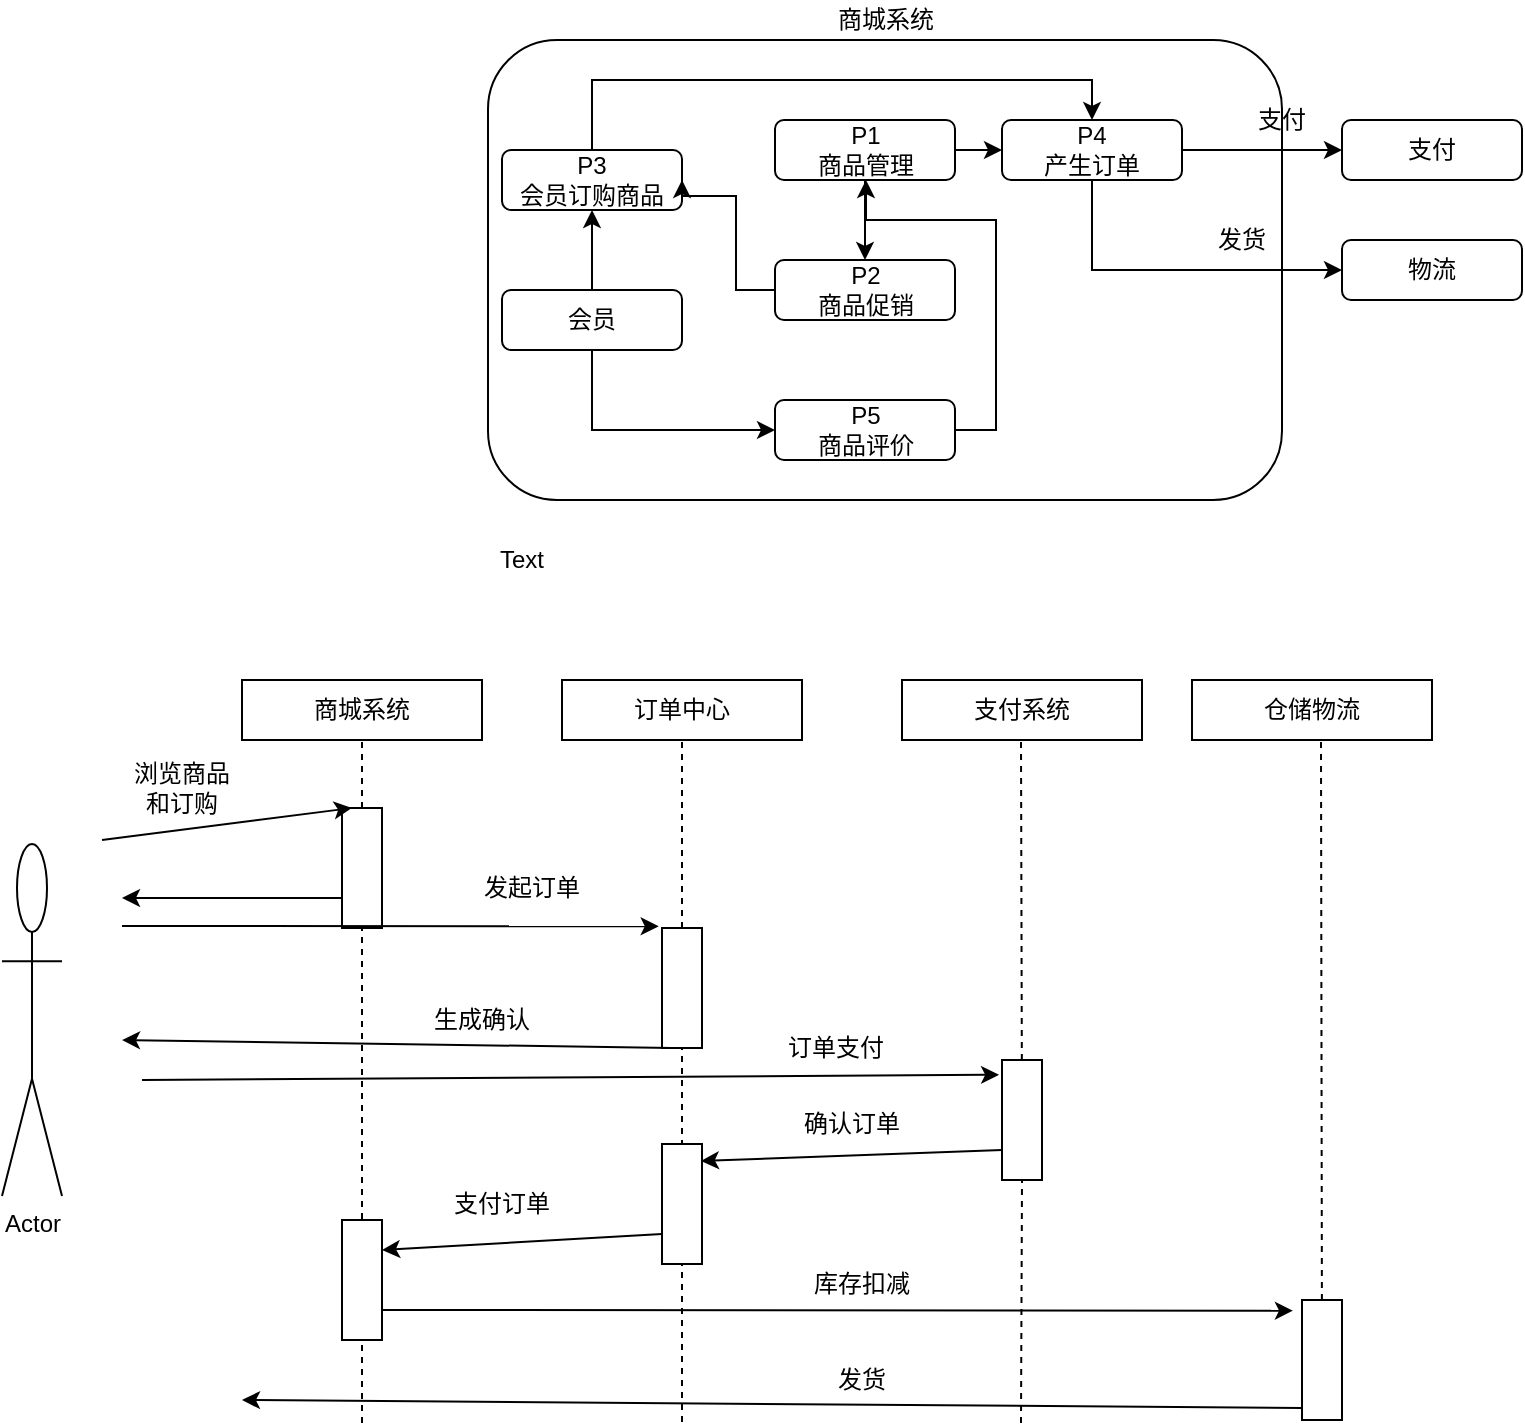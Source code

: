 <mxfile version="10.7.6" type="github"><diagram id="Gtg3hBm95Rna66bRti4l" name="第 1 页"><mxGraphModel dx="1110" dy="492" grid="1" gridSize="10" guides="1" tooltips="1" connect="1" arrows="1" fold="1" page="1" pageScale="1" pageWidth="827" pageHeight="1169" math="0" shadow="0"><root><mxCell id="0"/><mxCell id="1" parent="0"/><mxCell id="bcXX4y9rtIHMBfMuquH2-1" value="" style="rounded=1;whiteSpace=wrap;html=1;" vertex="1" parent="1"><mxGeometry x="293" y="140" width="397" height="230" as="geometry"/></mxCell><mxCell id="bcXX4y9rtIHMBfMuquH2-2" value="商城系统" style="text;html=1;strokeColor=none;fillColor=none;align=center;verticalAlign=middle;whiteSpace=wrap;rounded=0;" vertex="1" parent="1"><mxGeometry x="456.5" y="120" width="70" height="20" as="geometry"/></mxCell><mxCell id="bcXX4y9rtIHMBfMuquH2-21" style="edgeStyle=orthogonalEdgeStyle;rounded=0;orthogonalLoop=1;jettySize=auto;html=1;exitX=0.5;exitY=0;exitDx=0;exitDy=0;entryX=0.5;entryY=0;entryDx=0;entryDy=0;" edge="1" parent="1" source="bcXX4y9rtIHMBfMuquH2-3" target="bcXX4y9rtIHMBfMuquH2-5"><mxGeometry relative="1" as="geometry"/></mxCell><mxCell id="bcXX4y9rtIHMBfMuquH2-3" value="P3&lt;br&gt;会员订购商品&lt;br&gt;" style="rounded=1;whiteSpace=wrap;html=1;" vertex="1" parent="1"><mxGeometry x="300" y="195" width="90" height="30" as="geometry"/></mxCell><mxCell id="bcXX4y9rtIHMBfMuquH2-18" style="edgeStyle=orthogonalEdgeStyle;rounded=0;orthogonalLoop=1;jettySize=auto;html=1;exitX=0.5;exitY=1;exitDx=0;exitDy=0;entryX=0.5;entryY=0;entryDx=0;entryDy=0;" edge="1" parent="1" source="bcXX4y9rtIHMBfMuquH2-4" target="bcXX4y9rtIHMBfMuquH2-8"><mxGeometry relative="1" as="geometry"/></mxCell><mxCell id="bcXX4y9rtIHMBfMuquH2-24" style="edgeStyle=orthogonalEdgeStyle;rounded=0;orthogonalLoop=1;jettySize=auto;html=1;exitX=1;exitY=0.5;exitDx=0;exitDy=0;" edge="1" parent="1" source="bcXX4y9rtIHMBfMuquH2-4" target="bcXX4y9rtIHMBfMuquH2-5"><mxGeometry relative="1" as="geometry"/></mxCell><mxCell id="bcXX4y9rtIHMBfMuquH2-4" value="P1&lt;br&gt;商品管理" style="rounded=1;whiteSpace=wrap;html=1;" vertex="1" parent="1"><mxGeometry x="436.5" y="180" width="90" height="30" as="geometry"/></mxCell><mxCell id="bcXX4y9rtIHMBfMuquH2-11" style="edgeStyle=orthogonalEdgeStyle;rounded=0;orthogonalLoop=1;jettySize=auto;html=1;exitX=1;exitY=0.5;exitDx=0;exitDy=0;" edge="1" parent="1" source="bcXX4y9rtIHMBfMuquH2-5" target="bcXX4y9rtIHMBfMuquH2-10"><mxGeometry relative="1" as="geometry"/></mxCell><mxCell id="bcXX4y9rtIHMBfMuquH2-16" style="edgeStyle=orthogonalEdgeStyle;rounded=0;orthogonalLoop=1;jettySize=auto;html=1;exitX=0.5;exitY=1;exitDx=0;exitDy=0;entryX=0;entryY=0.5;entryDx=0;entryDy=0;" edge="1" parent="1" source="bcXX4y9rtIHMBfMuquH2-5" target="bcXX4y9rtIHMBfMuquH2-9"><mxGeometry relative="1" as="geometry"/></mxCell><mxCell id="bcXX4y9rtIHMBfMuquH2-5" value="P4&lt;br&gt;产生订单" style="rounded=1;whiteSpace=wrap;html=1;" vertex="1" parent="1"><mxGeometry x="550" y="180" width="90" height="30" as="geometry"/></mxCell><mxCell id="bcXX4y9rtIHMBfMuquH2-20" style="edgeStyle=orthogonalEdgeStyle;rounded=0;orthogonalLoop=1;jettySize=auto;html=1;exitX=0.5;exitY=0;exitDx=0;exitDy=0;entryX=0.5;entryY=1;entryDx=0;entryDy=0;" edge="1" parent="1" source="bcXX4y9rtIHMBfMuquH2-6" target="bcXX4y9rtIHMBfMuquH2-3"><mxGeometry relative="1" as="geometry"/></mxCell><mxCell id="bcXX4y9rtIHMBfMuquH2-23" style="edgeStyle=orthogonalEdgeStyle;rounded=0;orthogonalLoop=1;jettySize=auto;html=1;exitX=0.5;exitY=1;exitDx=0;exitDy=0;entryX=0;entryY=0.5;entryDx=0;entryDy=0;" edge="1" parent="1" source="bcXX4y9rtIHMBfMuquH2-6" target="bcXX4y9rtIHMBfMuquH2-22"><mxGeometry relative="1" as="geometry"/></mxCell><mxCell id="bcXX4y9rtIHMBfMuquH2-6" value="会员" style="rounded=1;whiteSpace=wrap;html=1;" vertex="1" parent="1"><mxGeometry x="300" y="265" width="90" height="30" as="geometry"/></mxCell><mxCell id="bcXX4y9rtIHMBfMuquH2-19" style="edgeStyle=orthogonalEdgeStyle;rounded=0;orthogonalLoop=1;jettySize=auto;html=1;exitX=0;exitY=0.5;exitDx=0;exitDy=0;entryX=1;entryY=0.5;entryDx=0;entryDy=0;" edge="1" parent="1" source="bcXX4y9rtIHMBfMuquH2-8" target="bcXX4y9rtIHMBfMuquH2-3"><mxGeometry relative="1" as="geometry"><Array as="points"><mxPoint x="417" y="265"/><mxPoint x="417" y="218"/><mxPoint x="390" y="218"/></Array></mxGeometry></mxCell><mxCell id="bcXX4y9rtIHMBfMuquH2-8" value="P2&lt;br&gt;商品促销" style="rounded=1;whiteSpace=wrap;html=1;" vertex="1" parent="1"><mxGeometry x="436.5" y="250" width="90" height="30" as="geometry"/></mxCell><mxCell id="bcXX4y9rtIHMBfMuquH2-9" value="物流" style="rounded=1;whiteSpace=wrap;html=1;" vertex="1" parent="1"><mxGeometry x="720" y="240" width="90" height="30" as="geometry"/></mxCell><mxCell id="bcXX4y9rtIHMBfMuquH2-10" value="支付" style="rounded=1;whiteSpace=wrap;html=1;" vertex="1" parent="1"><mxGeometry x="720" y="180" width="90" height="30" as="geometry"/></mxCell><mxCell id="bcXX4y9rtIHMBfMuquH2-14" value="Text" style="text;html=1;strokeColor=none;fillColor=none;align=center;verticalAlign=middle;whiteSpace=wrap;rounded=0;" vertex="1" parent="1"><mxGeometry x="290" y="390" width="40" height="20" as="geometry"/></mxCell><mxCell id="bcXX4y9rtIHMBfMuquH2-15" value="支付" style="text;html=1;strokeColor=none;fillColor=none;align=center;verticalAlign=middle;whiteSpace=wrap;rounded=0;" vertex="1" parent="1"><mxGeometry x="670" y="170" width="40" height="20" as="geometry"/></mxCell><mxCell id="bcXX4y9rtIHMBfMuquH2-17" value="发货" style="text;html=1;strokeColor=none;fillColor=none;align=center;verticalAlign=middle;whiteSpace=wrap;rounded=0;" vertex="1" parent="1"><mxGeometry x="650" y="230" width="40" height="20" as="geometry"/></mxCell><mxCell id="bcXX4y9rtIHMBfMuquH2-26" style="edgeStyle=orthogonalEdgeStyle;rounded=0;orthogonalLoop=1;jettySize=auto;html=1;exitX=1;exitY=0.5;exitDx=0;exitDy=0;" edge="1" parent="1" source="bcXX4y9rtIHMBfMuquH2-22" target="bcXX4y9rtIHMBfMuquH2-4"><mxGeometry relative="1" as="geometry"><Array as="points"><mxPoint x="547" y="335"/><mxPoint x="547" y="230"/><mxPoint x="482" y="230"/></Array></mxGeometry></mxCell><mxCell id="bcXX4y9rtIHMBfMuquH2-22" value="P5&lt;br&gt;商品评价" style="rounded=1;whiteSpace=wrap;html=1;" vertex="1" parent="1"><mxGeometry x="436.5" y="320" width="90" height="30" as="geometry"/></mxCell><mxCell id="bcXX4y9rtIHMBfMuquH2-27" value="Actor" style="shape=umlActor;verticalLabelPosition=bottom;labelBackgroundColor=#ffffff;verticalAlign=top;html=1;outlineConnect=0;" vertex="1" parent="1"><mxGeometry x="50" y="542" width="30" height="176" as="geometry"/></mxCell><mxCell id="bcXX4y9rtIHMBfMuquH2-28" value="商城系统" style="rounded=0;whiteSpace=wrap;html=1;" vertex="1" parent="1"><mxGeometry x="170" y="460" width="120" height="30" as="geometry"/></mxCell><mxCell id="bcXX4y9rtIHMBfMuquH2-29" value="订单中心" style="rounded=0;whiteSpace=wrap;html=1;" vertex="1" parent="1"><mxGeometry x="330" y="460" width="120" height="30" as="geometry"/></mxCell><mxCell id="bcXX4y9rtIHMBfMuquH2-30" value="支付系统" style="rounded=0;whiteSpace=wrap;html=1;" vertex="1" parent="1"><mxGeometry x="500" y="460" width="120" height="30" as="geometry"/></mxCell><mxCell id="bcXX4y9rtIHMBfMuquH2-31" value="" style="endArrow=none;dashed=1;html=1;entryX=0.5;entryY=1;entryDx=0;entryDy=0;" edge="1" parent="1" source="bcXX4y9rtIHMBfMuquH2-34" target="bcXX4y9rtIHMBfMuquH2-28"><mxGeometry width="50" height="50" relative="1" as="geometry"><mxPoint x="230" y="831.455" as="sourcePoint"/><mxPoint x="120" y="640" as="targetPoint"/></mxGeometry></mxCell><mxCell id="bcXX4y9rtIHMBfMuquH2-32" value="" style="endArrow=none;dashed=1;html=1;entryX=0.5;entryY=1;entryDx=0;entryDy=0;" edge="1" parent="1" source="bcXX4y9rtIHMBfMuquH2-41" target="bcXX4y9rtIHMBfMuquH2-29"><mxGeometry width="50" height="50" relative="1" as="geometry"><mxPoint x="394.5" y="831.455" as="sourcePoint"/><mxPoint x="394.5" y="490" as="targetPoint"/></mxGeometry></mxCell><mxCell id="bcXX4y9rtIHMBfMuquH2-33" value="" style="endArrow=none;dashed=1;html=1;entryX=0.5;entryY=1;entryDx=0;entryDy=0;" edge="1" parent="1" source="bcXX4y9rtIHMBfMuquH2-46"><mxGeometry width="50" height="50" relative="1" as="geometry"><mxPoint x="559.5" y="831.455" as="sourcePoint"/><mxPoint x="559.5" y="490" as="targetPoint"/></mxGeometry></mxCell><mxCell id="bcXX4y9rtIHMBfMuquH2-34" value="" style="rounded=0;whiteSpace=wrap;html=1;" vertex="1" parent="1"><mxGeometry x="220" y="524" width="20" height="60" as="geometry"/></mxCell><mxCell id="bcXX4y9rtIHMBfMuquH2-35" value="" style="endArrow=none;dashed=1;html=1;entryX=0.5;entryY=1;entryDx=0;entryDy=0;" edge="1" parent="1" target="bcXX4y9rtIHMBfMuquH2-34"><mxGeometry width="50" height="50" relative="1" as="geometry"><mxPoint x="230" y="831.455" as="sourcePoint"/><mxPoint x="230" y="490" as="targetPoint"/></mxGeometry></mxCell><mxCell id="bcXX4y9rtIHMBfMuquH2-36" value="" style="endArrow=classic;html=1;entryX=0.25;entryY=0;entryDx=0;entryDy=0;" edge="1" parent="1" target="bcXX4y9rtIHMBfMuquH2-34"><mxGeometry width="50" height="50" relative="1" as="geometry"><mxPoint x="100" y="540" as="sourcePoint"/><mxPoint x="160" y="504" as="targetPoint"/></mxGeometry></mxCell><mxCell id="bcXX4y9rtIHMBfMuquH2-37" value="浏览商品和订购" style="text;html=1;strokeColor=none;fillColor=none;align=center;verticalAlign=middle;whiteSpace=wrap;rounded=0;" vertex="1" parent="1"><mxGeometry x="110" y="504" width="60" height="20" as="geometry"/></mxCell><mxCell id="bcXX4y9rtIHMBfMuquH2-38" value="" style="endArrow=classic;html=1;entryX=-0.082;entryY=-0.014;entryDx=0;entryDy=0;entryPerimeter=0;" edge="1" parent="1" target="bcXX4y9rtIHMBfMuquH2-41"><mxGeometry width="50" height="50" relative="1" as="geometry"><mxPoint x="110" y="583" as="sourcePoint"/><mxPoint x="330" y="510" as="targetPoint"/></mxGeometry></mxCell><mxCell id="bcXX4y9rtIHMBfMuquH2-41" value="" style="rounded=0;whiteSpace=wrap;html=1;" vertex="1" parent="1"><mxGeometry x="380" y="584" width="20" height="60" as="geometry"/></mxCell><mxCell id="bcXX4y9rtIHMBfMuquH2-42" value="" style="endArrow=none;dashed=1;html=1;entryX=0.5;entryY=1;entryDx=0;entryDy=0;" edge="1" parent="1" target="bcXX4y9rtIHMBfMuquH2-41"><mxGeometry width="50" height="50" relative="1" as="geometry"><mxPoint x="390" y="831" as="sourcePoint"/><mxPoint x="394.5" y="490" as="targetPoint"/></mxGeometry></mxCell><mxCell id="bcXX4y9rtIHMBfMuquH2-43" value="发起订单" style="text;html=1;strokeColor=none;fillColor=none;align=center;verticalAlign=middle;whiteSpace=wrap;rounded=0;" vertex="1" parent="1"><mxGeometry x="285" y="554" width="60" height="20" as="geometry"/></mxCell><mxCell id="bcXX4y9rtIHMBfMuquH2-46" value="" style="rounded=0;whiteSpace=wrap;html=1;" vertex="1" parent="1"><mxGeometry x="550" y="650" width="20" height="60" as="geometry"/></mxCell><mxCell id="bcXX4y9rtIHMBfMuquH2-47" value="" style="endArrow=none;dashed=1;html=1;entryX=0.5;entryY=1;entryDx=0;entryDy=0;" edge="1" parent="1" target="bcXX4y9rtIHMBfMuquH2-46"><mxGeometry width="50" height="50" relative="1" as="geometry"><mxPoint x="559.5" y="831.455" as="sourcePoint"/><mxPoint x="559.5" y="490" as="targetPoint"/></mxGeometry></mxCell><mxCell id="bcXX4y9rtIHMBfMuquH2-48" value="" style="endArrow=classic;html=1;exitX=0.25;exitY=1;exitDx=0;exitDy=0;" edge="1" parent="1" source="bcXX4y9rtIHMBfMuquH2-41"><mxGeometry width="50" height="50" relative="1" as="geometry"><mxPoint x="240" y="642.5" as="sourcePoint"/><mxPoint x="110" y="640" as="targetPoint"/></mxGeometry></mxCell><mxCell id="bcXX4y9rtIHMBfMuquH2-49" value="生成确认" style="text;html=1;strokeColor=none;fillColor=none;align=center;verticalAlign=middle;whiteSpace=wrap;rounded=0;" vertex="1" parent="1"><mxGeometry x="260" y="620" width="60" height="20" as="geometry"/></mxCell><mxCell id="bcXX4y9rtIHMBfMuquH2-50" value="" style="endArrow=classic;html=1;entryX=-0.073;entryY=0.123;entryDx=0;entryDy=0;entryPerimeter=0;" edge="1" parent="1" target="bcXX4y9rtIHMBfMuquH2-46"><mxGeometry width="50" height="50" relative="1" as="geometry"><mxPoint x="120" y="660" as="sourcePoint"/><mxPoint x="180" y="650" as="targetPoint"/></mxGeometry></mxCell><mxCell id="bcXX4y9rtIHMBfMuquH2-51" value="订单支付" style="text;html=1;strokeColor=none;fillColor=none;align=center;verticalAlign=middle;whiteSpace=wrap;rounded=0;" vertex="1" parent="1"><mxGeometry x="436.5" y="634" width="60" height="20" as="geometry"/></mxCell><mxCell id="bcXX4y9rtIHMBfMuquH2-52" value="仓储物流" style="rounded=0;whiteSpace=wrap;html=1;" vertex="1" parent="1"><mxGeometry x="645" y="460" width="120" height="30" as="geometry"/></mxCell><mxCell id="bcXX4y9rtIHMBfMuquH2-53" value="" style="endArrow=none;dashed=1;html=1;entryX=0.5;entryY=1;entryDx=0;entryDy=0;" edge="1" parent="1" source="bcXX4y9rtIHMBfMuquH2-60"><mxGeometry width="50" height="50" relative="1" as="geometry"><mxPoint x="710" y="830" as="sourcePoint"/><mxPoint x="709.5" y="490.5" as="targetPoint"/></mxGeometry></mxCell><mxCell id="bcXX4y9rtIHMBfMuquH2-54" value="" style="rounded=0;whiteSpace=wrap;html=1;" vertex="1" parent="1"><mxGeometry x="380" y="692" width="20" height="60" as="geometry"/></mxCell><mxCell id="bcXX4y9rtIHMBfMuquH2-55" value="" style="endArrow=classic;html=1;entryX=0.973;entryY=0.141;entryDx=0;entryDy=0;entryPerimeter=0;exitX=0;exitY=0.75;exitDx=0;exitDy=0;" edge="1" parent="1" source="bcXX4y9rtIHMBfMuquH2-46" target="bcXX4y9rtIHMBfMuquH2-54"><mxGeometry width="50" height="50" relative="1" as="geometry"><mxPoint x="460" y="740" as="sourcePoint"/><mxPoint x="510" y="690" as="targetPoint"/></mxGeometry></mxCell><mxCell id="bcXX4y9rtIHMBfMuquH2-56" value="确认订单" style="text;html=1;strokeColor=none;fillColor=none;align=center;verticalAlign=middle;whiteSpace=wrap;rounded=0;" vertex="1" parent="1"><mxGeometry x="445" y="672" width="60" height="20" as="geometry"/></mxCell><mxCell id="bcXX4y9rtIHMBfMuquH2-57" value="" style="rounded=0;whiteSpace=wrap;html=1;" vertex="1" parent="1"><mxGeometry x="220" y="730" width="20" height="60" as="geometry"/></mxCell><mxCell id="bcXX4y9rtIHMBfMuquH2-58" value="" style="endArrow=classic;html=1;entryX=0.973;entryY=0.141;entryDx=0;entryDy=0;entryPerimeter=0;exitX=0;exitY=0.75;exitDx=0;exitDy=0;" edge="1" parent="1" source="bcXX4y9rtIHMBfMuquH2-54"><mxGeometry width="50" height="50" relative="1" as="geometry"><mxPoint x="391" y="740" as="sourcePoint"/><mxPoint x="240" y="745" as="targetPoint"/></mxGeometry></mxCell><mxCell id="bcXX4y9rtIHMBfMuquH2-59" value="支付订单" style="text;html=1;strokeColor=none;fillColor=none;align=center;verticalAlign=middle;whiteSpace=wrap;rounded=0;" vertex="1" parent="1"><mxGeometry x="270" y="712" width="60" height="20" as="geometry"/></mxCell><mxCell id="bcXX4y9rtIHMBfMuquH2-60" value="" style="rounded=0;whiteSpace=wrap;html=1;" vertex="1" parent="1"><mxGeometry x="700" y="770" width="20" height="60" as="geometry"/></mxCell><mxCell id="bcXX4y9rtIHMBfMuquH2-61" value="" style="endArrow=none;dashed=1;html=1;entryX=0.5;entryY=1;entryDx=0;entryDy=0;" edge="1" parent="1" target="bcXX4y9rtIHMBfMuquH2-60"><mxGeometry width="50" height="50" relative="1" as="geometry"><mxPoint x="710" y="830" as="sourcePoint"/><mxPoint x="709.5" y="490.5" as="targetPoint"/></mxGeometry></mxCell><mxCell id="bcXX4y9rtIHMBfMuquH2-62" value="" style="endArrow=classic;html=1;exitX=1;exitY=0.75;exitDx=0;exitDy=0;entryX=-0.227;entryY=0.089;entryDx=0;entryDy=0;entryPerimeter=0;" edge="1" parent="1" source="bcXX4y9rtIHMBfMuquH2-57" target="bcXX4y9rtIHMBfMuquH2-60"><mxGeometry width="50" height="50" relative="1" as="geometry"><mxPoint x="400" y="782" as="sourcePoint"/><mxPoint x="670" y="775" as="targetPoint"/></mxGeometry></mxCell><mxCell id="bcXX4y9rtIHMBfMuquH2-63" value="" style="endArrow=classic;html=1;exitX=0.25;exitY=1;exitDx=0;exitDy=0;" edge="1" parent="1"><mxGeometry width="50" height="50" relative="1" as="geometry"><mxPoint x="700" y="824" as="sourcePoint"/><mxPoint x="170" y="820" as="targetPoint"/></mxGeometry></mxCell><mxCell id="bcXX4y9rtIHMBfMuquH2-64" value="库存扣减" style="text;html=1;strokeColor=none;fillColor=none;align=center;verticalAlign=middle;whiteSpace=wrap;rounded=0;" vertex="1" parent="1"><mxGeometry x="450" y="752" width="60" height="20" as="geometry"/></mxCell><mxCell id="bcXX4y9rtIHMBfMuquH2-65" value="发货" style="text;html=1;strokeColor=none;fillColor=none;align=center;verticalAlign=middle;whiteSpace=wrap;rounded=0;" vertex="1" parent="1"><mxGeometry x="450" y="800" width="60" height="20" as="geometry"/></mxCell><mxCell id="bcXX4y9rtIHMBfMuquH2-66" value="" style="endArrow=classic;html=1;exitX=0;exitY=0.75;exitDx=0;exitDy=0;" edge="1" parent="1" source="bcXX4y9rtIHMBfMuquH2-34"><mxGeometry width="50" height="50" relative="1" as="geometry"><mxPoint x="95" y="580" as="sourcePoint"/><mxPoint x="110" y="569" as="targetPoint"/></mxGeometry></mxCell></root></mxGraphModel></diagram></mxfile>